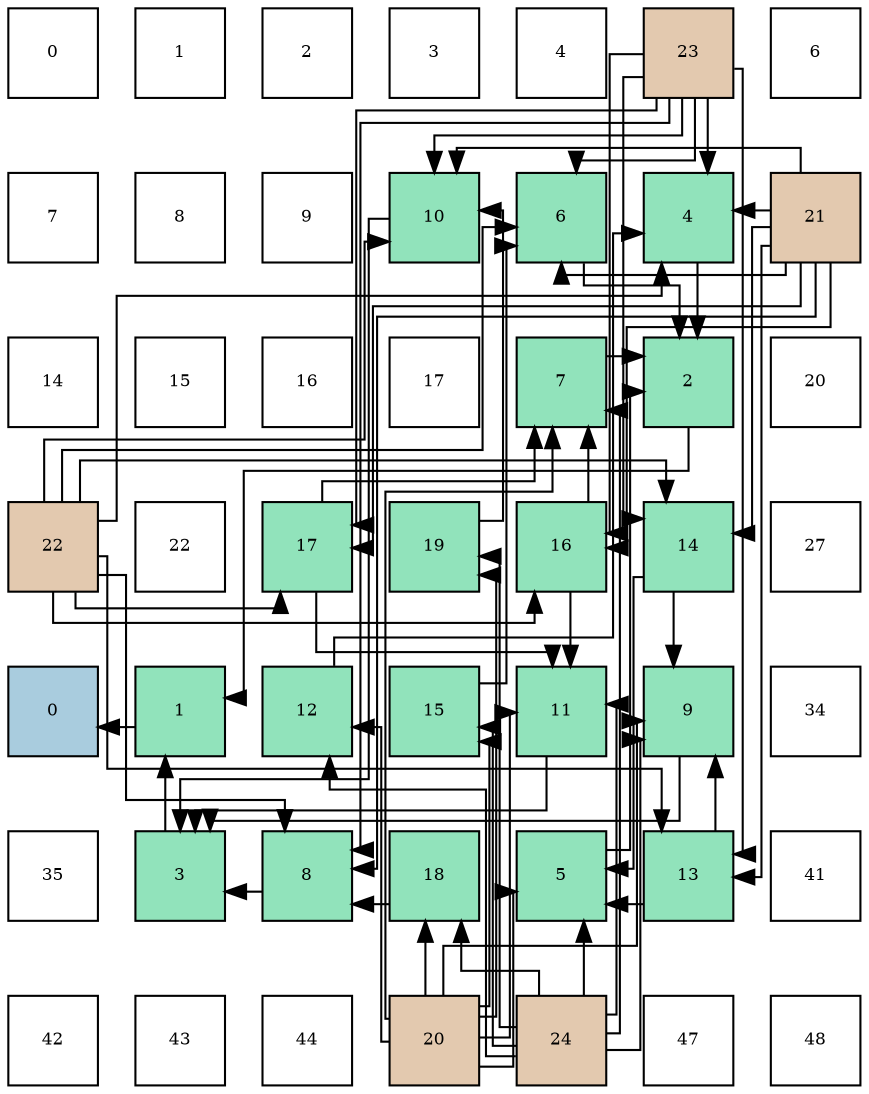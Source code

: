 digraph layout{
 rankdir=TB;
 splines=ortho;
 node [style=filled shape=square fixedsize=true width=0.6];
0[label="0", fontsize=8, fillcolor="#ffffff"];
1[label="1", fontsize=8, fillcolor="#ffffff"];
2[label="2", fontsize=8, fillcolor="#ffffff"];
3[label="3", fontsize=8, fillcolor="#ffffff"];
4[label="4", fontsize=8, fillcolor="#ffffff"];
5[label="23", fontsize=8, fillcolor="#e3c9af"];
6[label="6", fontsize=8, fillcolor="#ffffff"];
7[label="7", fontsize=8, fillcolor="#ffffff"];
8[label="8", fontsize=8, fillcolor="#ffffff"];
9[label="9", fontsize=8, fillcolor="#ffffff"];
10[label="10", fontsize=8, fillcolor="#91e3bb"];
11[label="6", fontsize=8, fillcolor="#91e3bb"];
12[label="4", fontsize=8, fillcolor="#91e3bb"];
13[label="21", fontsize=8, fillcolor="#e3c9af"];
14[label="14", fontsize=8, fillcolor="#ffffff"];
15[label="15", fontsize=8, fillcolor="#ffffff"];
16[label="16", fontsize=8, fillcolor="#ffffff"];
17[label="17", fontsize=8, fillcolor="#ffffff"];
18[label="7", fontsize=8, fillcolor="#91e3bb"];
19[label="2", fontsize=8, fillcolor="#91e3bb"];
20[label="20", fontsize=8, fillcolor="#ffffff"];
21[label="22", fontsize=8, fillcolor="#e3c9af"];
22[label="22", fontsize=8, fillcolor="#ffffff"];
23[label="17", fontsize=8, fillcolor="#91e3bb"];
24[label="19", fontsize=8, fillcolor="#91e3bb"];
25[label="16", fontsize=8, fillcolor="#91e3bb"];
26[label="14", fontsize=8, fillcolor="#91e3bb"];
27[label="27", fontsize=8, fillcolor="#ffffff"];
28[label="0", fontsize=8, fillcolor="#a9ccde"];
29[label="1", fontsize=8, fillcolor="#91e3bb"];
30[label="12", fontsize=8, fillcolor="#91e3bb"];
31[label="15", fontsize=8, fillcolor="#91e3bb"];
32[label="11", fontsize=8, fillcolor="#91e3bb"];
33[label="9", fontsize=8, fillcolor="#91e3bb"];
34[label="34", fontsize=8, fillcolor="#ffffff"];
35[label="35", fontsize=8, fillcolor="#ffffff"];
36[label="3", fontsize=8, fillcolor="#91e3bb"];
37[label="8", fontsize=8, fillcolor="#91e3bb"];
38[label="18", fontsize=8, fillcolor="#91e3bb"];
39[label="5", fontsize=8, fillcolor="#91e3bb"];
40[label="13", fontsize=8, fillcolor="#91e3bb"];
41[label="41", fontsize=8, fillcolor="#ffffff"];
42[label="42", fontsize=8, fillcolor="#ffffff"];
43[label="43", fontsize=8, fillcolor="#ffffff"];
44[label="44", fontsize=8, fillcolor="#ffffff"];
45[label="20", fontsize=8, fillcolor="#e3c9af"];
46[label="24", fontsize=8, fillcolor="#e3c9af"];
47[label="47", fontsize=8, fillcolor="#ffffff"];
48[label="48", fontsize=8, fillcolor="#ffffff"];
edge [constraint=false, style=vis];29 -> 28;
19 -> 29;
36 -> 29;
12 -> 19;
39 -> 19;
11 -> 19;
18 -> 19;
37 -> 36;
33 -> 36;
10 -> 36;
32 -> 36;
30 -> 12;
13 -> 12;
21 -> 12;
5 -> 12;
40 -> 39;
26 -> 39;
45 -> 39;
46 -> 39;
31 -> 11;
13 -> 11;
21 -> 11;
5 -> 11;
25 -> 18;
23 -> 18;
45 -> 18;
46 -> 18;
38 -> 37;
13 -> 37;
21 -> 37;
5 -> 37;
40 -> 33;
26 -> 33;
45 -> 33;
46 -> 33;
24 -> 10;
13 -> 10;
21 -> 10;
5 -> 10;
25 -> 32;
23 -> 32;
45 -> 32;
46 -> 32;
45 -> 30;
46 -> 30;
13 -> 40;
21 -> 40;
5 -> 40;
13 -> 26;
21 -> 26;
5 -> 26;
45 -> 31;
46 -> 31;
13 -> 25;
21 -> 25;
5 -> 25;
13 -> 23;
21 -> 23;
5 -> 23;
45 -> 38;
46 -> 38;
45 -> 24;
46 -> 24;
edge [constraint=true, style=invis];
0 -> 7 -> 14 -> 21 -> 28 -> 35 -> 42;
1 -> 8 -> 15 -> 22 -> 29 -> 36 -> 43;
2 -> 9 -> 16 -> 23 -> 30 -> 37 -> 44;
3 -> 10 -> 17 -> 24 -> 31 -> 38 -> 45;
4 -> 11 -> 18 -> 25 -> 32 -> 39 -> 46;
5 -> 12 -> 19 -> 26 -> 33 -> 40 -> 47;
6 -> 13 -> 20 -> 27 -> 34 -> 41 -> 48;
rank = same {0 -> 1 -> 2 -> 3 -> 4 -> 5 -> 6};
rank = same {7 -> 8 -> 9 -> 10 -> 11 -> 12 -> 13};
rank = same {14 -> 15 -> 16 -> 17 -> 18 -> 19 -> 20};
rank = same {21 -> 22 -> 23 -> 24 -> 25 -> 26 -> 27};
rank = same {28 -> 29 -> 30 -> 31 -> 32 -> 33 -> 34};
rank = same {35 -> 36 -> 37 -> 38 -> 39 -> 40 -> 41};
rank = same {42 -> 43 -> 44 -> 45 -> 46 -> 47 -> 48};
}